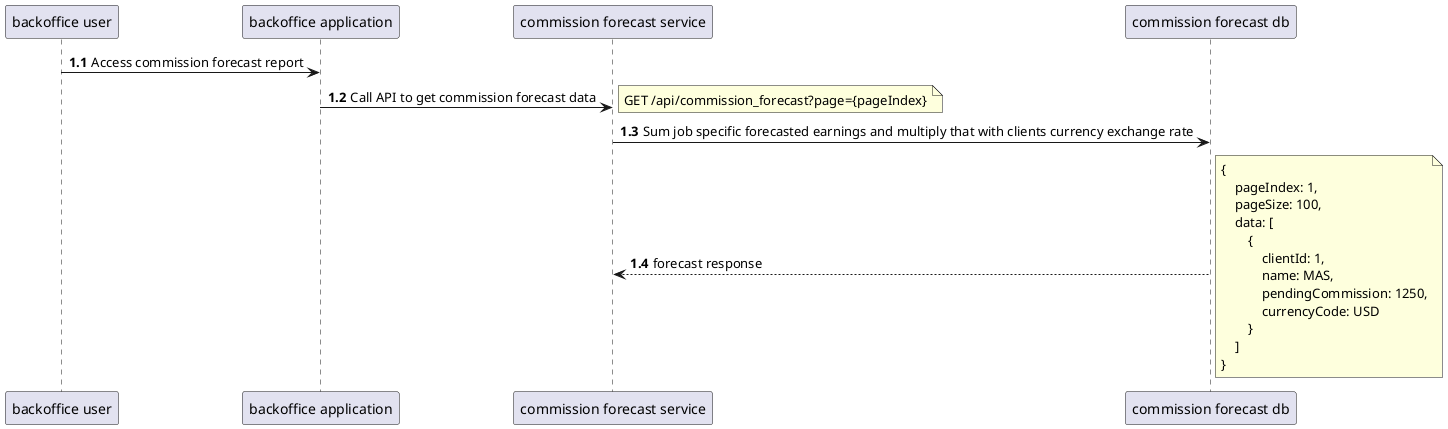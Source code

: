 @startuml
'https://plantuml.com/sequence-diagram

autonumber 1.1

participant "backoffice user" as BOU
participant "backoffice application" as BOA
participant "commission forecast service" as CFS
participant "commission forecast db" as CFDB

BOU -> BOA: Access commission forecast report
BOA -> CFS: Call API to get commission forecast data
    note right
    GET /api/commission_forecast?page={pageIndex}
    end note
CFS -> CFDB: Sum job specific forecasted earnings and multiply that with clients currency exchange rate
    return forecast response
    note right
    {
        pageIndex: 1,
        pageSize: 100,
        data: [
            {
                clientId: 1,
                name: MAS,
                pendingCommission: 1250,
                currencyCode: USD
            }
        ]
    }
    end note
@enduml